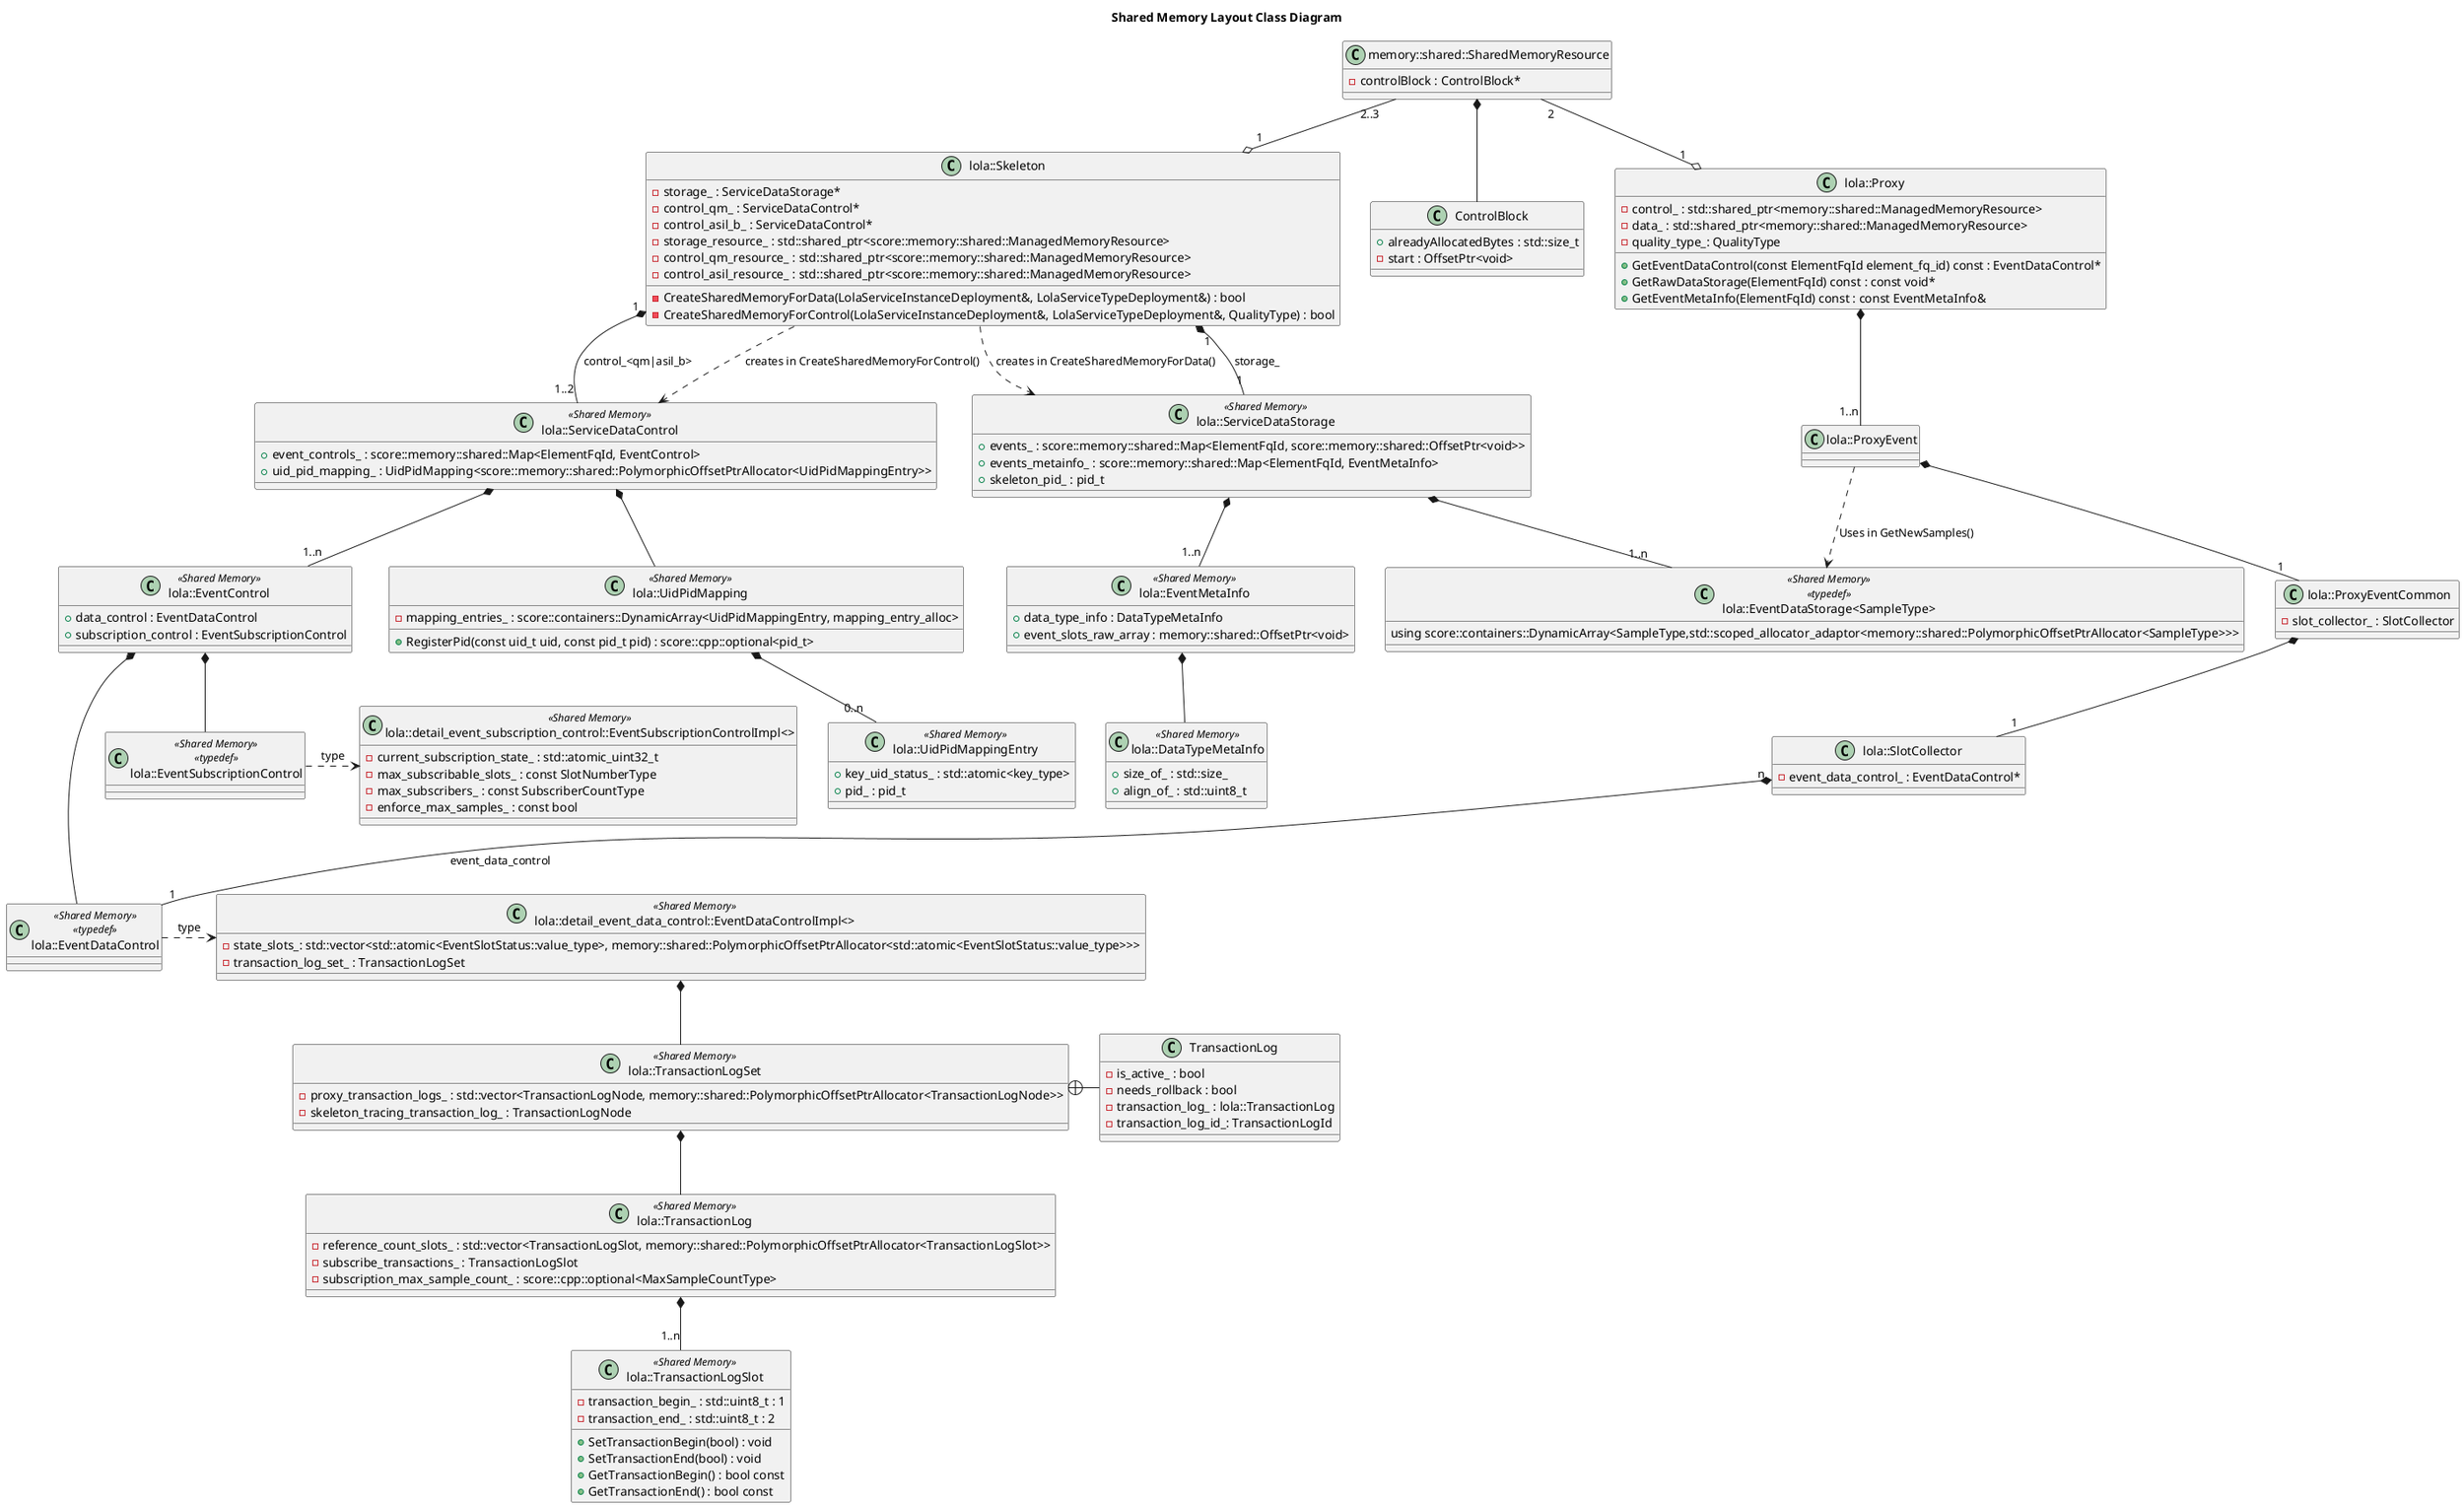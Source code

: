 @startuml shared_mem_layout_classdiagram
title "Shared Memory Layout Class Diagram"

class "lola::Skeleton" {
  -CreateSharedMemoryForData(LolaServiceInstanceDeployment&, LolaServiceTypeDeployment&) : bool
  -CreateSharedMemoryForControl(LolaServiceInstanceDeployment&, LolaServiceTypeDeployment&, QualityType) : bool
  -storage_ : ServiceDataStorage*
  -control_qm_ : ServiceDataControl*
  -control_asil_b_ : ServiceDataControl*
  -storage_resource_ : std::shared_ptr<score::memory::shared::ManagedMemoryResource>
  -control_qm_resource_ : std::shared_ptr<score::memory::shared::ManagedMemoryResource>
  -control_asil_resource_ : std::shared_ptr<score::memory::shared::ManagedMemoryResource>
}

class "lola::ServiceDataStorage" <<Shared Memory>> {
  +events_ : score::memory::shared::Map<ElementFqId, score::memory::shared::OffsetPtr<void>>
  +events_metainfo_ : score::memory::shared::Map<ElementFqId, EventMetaInfo>
  +skeleton_pid_ : pid_t
}

class "lola::EventMetaInfo" <<Shared Memory>> {
  +data_type_info : DataTypeMetaInfo
  +event_slots_raw_array : memory::shared::OffsetPtr<void>
}

class "lola::DataTypeMetaInfo" <<Shared Memory>> {
  +size_of_ : std::size_
  +align_of_ : std::uint8_t
}

class "lola::EventDataStorage<SampleType>" <<Shared Memory>> <<typedef>> {
  using score::containers::DynamicArray<SampleType,std::scoped_allocator_adaptor<memory::shared::PolymorphicOffsetPtrAllocator<SampleType>>>
}

class "lola::ServiceDataControl" <<Shared Memory>> {
  +event_controls_ : score::memory::shared::Map<ElementFqId, EventControl>
  +uid_pid_mapping_ : UidPidMapping<score::memory::shared::PolymorphicOffsetPtrAllocator<UidPidMappingEntry>>
}

class "lola::EventDataControl" <<Shared Memory>> <<typedef>> {
}

class "lola::detail_event_data_control::EventDataControlImpl<>" as EventDataControlImpl <<Shared Memory>> {
  -state_slots_: std::vector<std::atomic<EventSlotStatus::value_type>, memory::shared::PolymorphicOffsetPtrAllocator<std::atomic<EventSlotStatus::value_type>>>
  -transaction_log_set_ : TransactionLogSet
}

class "memory::shared::SharedMemoryResource" {
  -controlBlock : ControlBlock*
}

class "ControlBlock" {
  +alreadyAllocatedBytes : std::size_t
  -start : OffsetPtr<void>
}

class "lola::Proxy" {
  +GetEventDataControl(const ElementFqId element_fq_id) const : EventDataControl*
  +GetRawDataStorage(ElementFqId) const : const void*
  +GetEventMetaInfo(ElementFqId) const : const EventMetaInfo&
  -control_ : std::shared_ptr<memory::shared::ManagedMemoryResource>
  -data_ : std::shared_ptr<memory::shared::ManagedMemoryResource>
  -quality_type_: QualityType
}

class "lola::ProxyEventCommon" {
  -slot_collector_ : SlotCollector
}

class "lola::ProxyEvent" {
}

class "lola::SlotCollector" {
  -event_data_control_ : EventDataControl*
}

class "lola::EventControl" <<Shared Memory>> {
  +data_control : EventDataControl
  +subscription_control : EventSubscriptionControl
}

class "lola::EventSubscriptionControl" <<Shared Memory>> <<typedef>> {
}

class "lola::detail_event_subscription_control::EventSubscriptionControlImpl<>" as EventSubscriptionControlImpl <<Shared Memory>> {
  -current_subscription_state_ : std::atomic_uint32_t
  -max_subscribable_slots_ : const SlotNumberType
  -max_subscribers_ : const SubscriberCountType
  -enforce_max_samples_ : const bool
}

class "lola::UidPidMapping" <<Shared Memory>> {
  +RegisterPid(const uid_t uid, const pid_t pid) : score::cpp::optional<pid_t>
  -mapping_entries_ : score::containers::DynamicArray<UidPidMappingEntry, mapping_entry_alloc>
}

class "lola::UidPidMappingEntry" <<Shared Memory>> {
  +key_uid_status_ : std::atomic<key_type>
  +pid_ : pid_t
}

class "lola::TransactionLogSet" <<Shared Memory>> {
  -proxy_transaction_logs_ : std::vector<TransactionLogNode, memory::shared::PolymorphicOffsetPtrAllocator<TransactionLogNode>>
  -skeleton_tracing_transaction_log_ : TransactionLogNode
}

class TransactionLog {
  -is_active_ : bool
  -needs_rollback : bool
  -transaction_log_ : lola::TransactionLog
  -transaction_log_id_: TransactionLogId
}

class "lola::TransactionLog" <<Shared Memory>> {
  -reference_count_slots_ : std::vector<TransactionLogSlot, memory::shared::PolymorphicOffsetPtrAllocator<TransactionLogSlot>>
  -subscribe_transactions_ : TransactionLogSlot
  -subscription_max_sample_count_ : score::cpp::optional<MaxSampleCountType>
}

class "lola::TransactionLogSlot" <<Shared Memory>> {
  +SetTransactionBegin(bool) : void
  +SetTransactionEnd(bool) : void
  +GetTransactionBegin() : bool const
  +GetTransactionEnd() : bool const
  -transaction_begin_ : std::uint8_t : 1
  -transaction_end_ : std::uint8_t : 2
}


lola::Skeleton "1" *-- "1" lola::ServiceDataStorage : storage_
lola::Skeleton ..> lola::ServiceDataStorage : creates in CreateSharedMemoryForData()

lola::Skeleton "1" *-- "1..2" lola::ServiceDataControl : control_<qm|asil_b>
lola::Skeleton ..> lola::ServiceDataControl : creates in CreateSharedMemoryForControl()

lola::Skeleton "1" o-up- "2..3" memory::shared::SharedMemoryResource
memory::shared::SharedMemoryResource *-- ControlBlock

lola::Proxy "1" o-up- "2" memory::shared::SharedMemoryResource
lola::SlotCollector "n" *-- "1" lola::EventDataControl : event_data_control

lola::Proxy *-- "1..n" lola::ProxyEvent
lola::ProxyEvent *-- "1" lola::ProxyEventCommon
lola::ProxyEventCommon *-- "1" lola::SlotCollector
lola::ProxyEvent ..> "lola::EventDataStorage<SampleType>" : Uses in GetNewSamples()

lola::ServiceDataStorage *-- "1..n" "lola::EventDataStorage<SampleType>"
lola::ServiceDataStorage *-- "1..n" lola::EventMetaInfo
lola::EventMetaInfo *-- lola::DataTypeMetaInfo

lola::ServiceDataControl *-- "1..n" lola::EventControl
lola::ServiceDataControl *-- lola::UidPidMapping

lola::EventControl *-- lola::EventDataControl
lola::EventControl *-- lola::EventSubscriptionControl

lola::UidPidMapping *-- "0..n" lola::UidPidMappingEntry

lola::EventDataControl .> EventDataControlImpl : type
lola::EventSubscriptionControl .> EventSubscriptionControlImpl : type

EventDataControlImpl *-- lola::TransactionLogSet
lola::TransactionLogSet *-- lola::TransactionLog
lola::TransactionLog *-- "1..n" lola::TransactionLogSlot

TransactionLog -left-+ lola::TransactionLogSet

@enduml